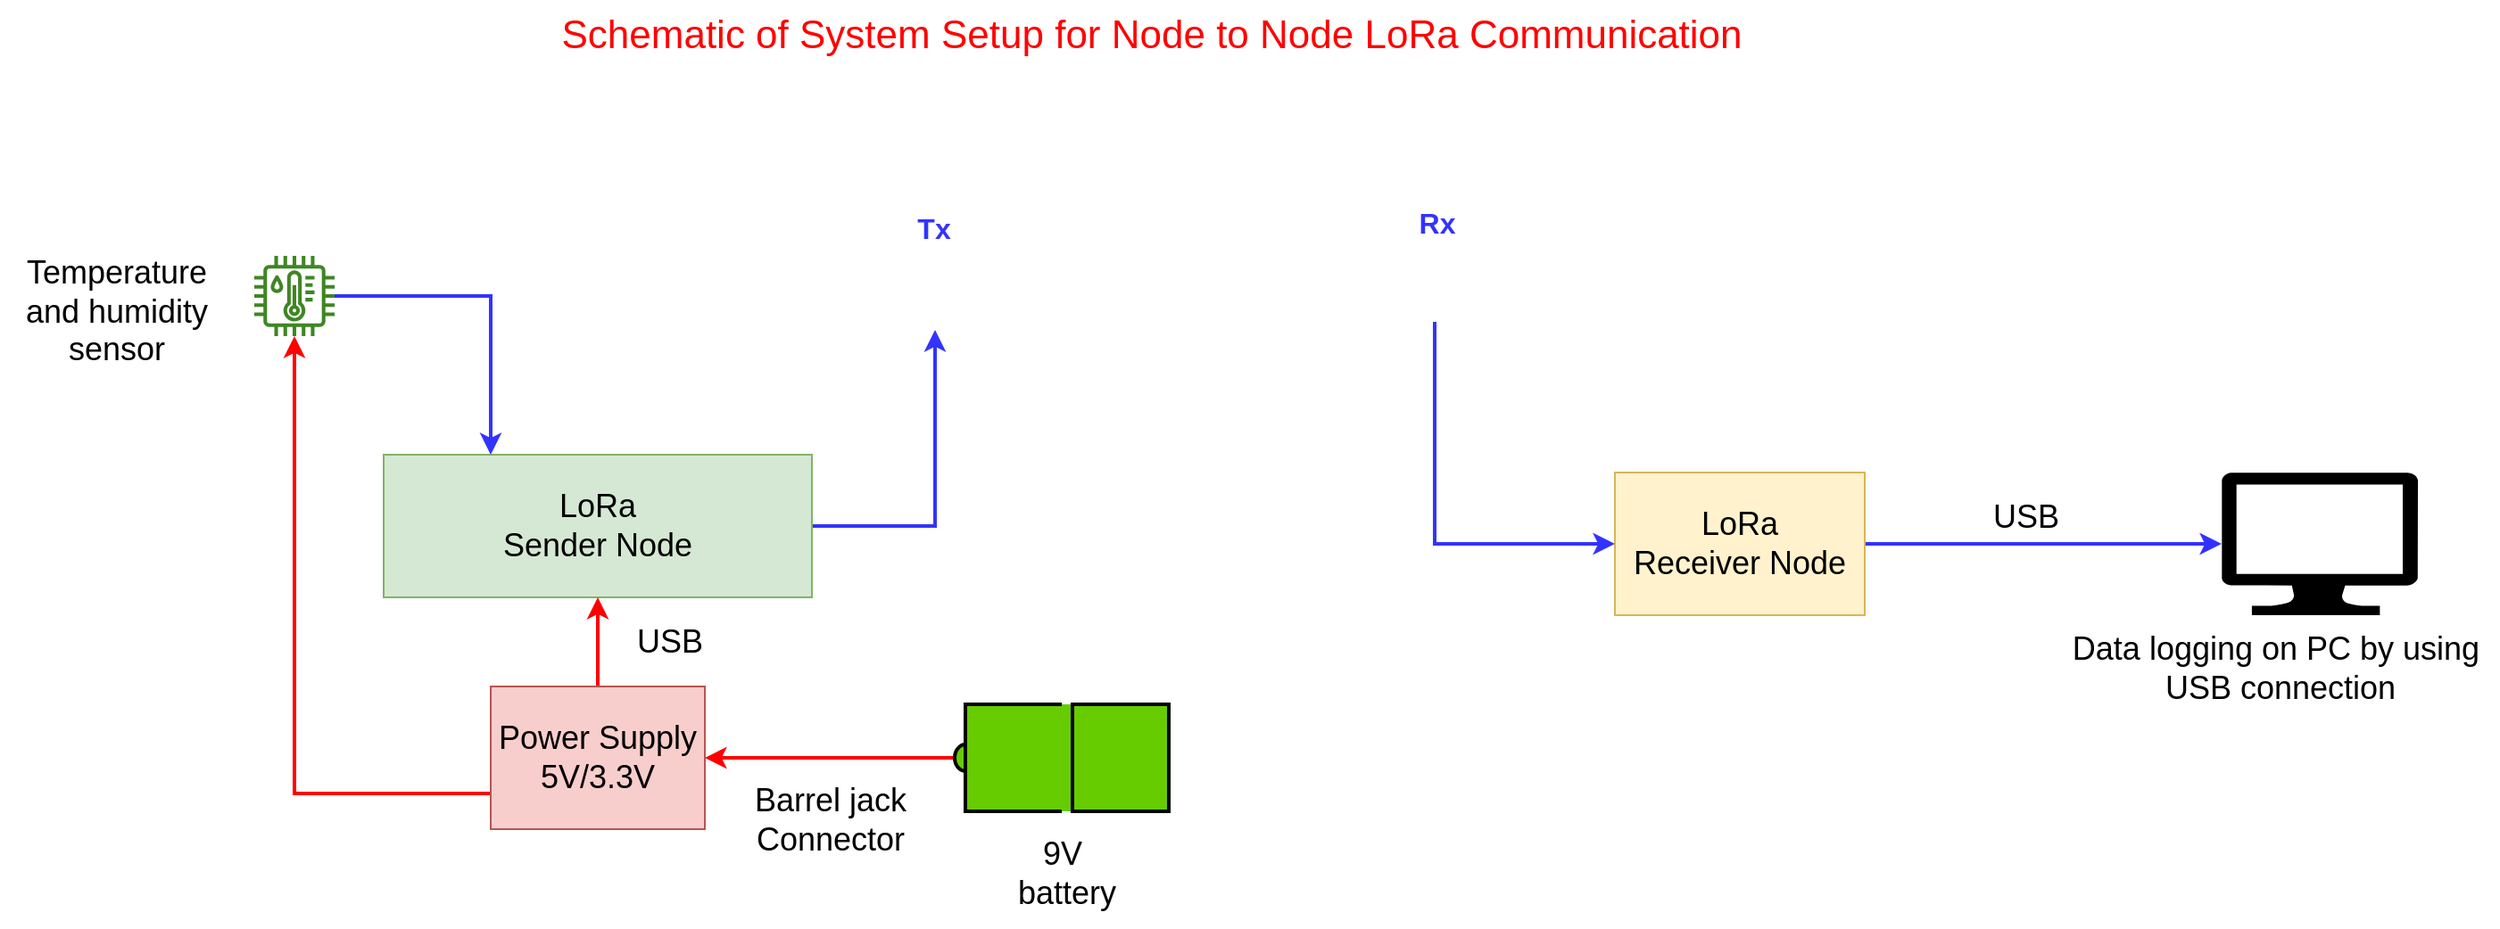 <mxfile version="20.8.14" type="device"><diagram name="Page-1" id="C6RpoDtbnwmSUusJoTN3"><mxGraphModel dx="1274" dy="702" grid="1" gridSize="10" guides="1" tooltips="1" connect="1" arrows="1" fold="1" page="1" pageScale="1" pageWidth="1654" pageHeight="1169" math="0" shadow="0"><root><mxCell id="0"/><mxCell id="1" parent="0"/><mxCell id="SI6pga7pAs0zGETUZ2qe-1" style="edgeStyle=orthogonalEdgeStyle;rounded=0;orthogonalLoop=1;jettySize=auto;html=1;exitX=1;exitY=0.5;exitDx=0;exitDy=0;entryX=0.5;entryY=1;entryDx=0;entryDy=0;strokeColor=#3333FF;strokeWidth=2;" edge="1" parent="1" source="SI6pga7pAs0zGETUZ2qe-2" target="SI6pga7pAs0zGETUZ2qe-8"><mxGeometry relative="1" as="geometry"/></mxCell><mxCell id="SI6pga7pAs0zGETUZ2qe-2" value="&lt;div style=&quot;font-size: 18px;&quot;&gt;&lt;font style=&quot;font-size: 18px;&quot;&gt;LoRa &lt;br&gt;&lt;/font&gt;&lt;/div&gt;&lt;div style=&quot;font-size: 18px;&quot;&gt;&lt;font style=&quot;font-size: 18px;&quot;&gt;Sender Node&lt;/font&gt;&lt;/div&gt;" style="rounded=0;whiteSpace=wrap;html=1;fillColor=#d5e8d4;strokeColor=#82b366;" vertex="1" parent="1"><mxGeometry x="230" y="310" width="240" height="80" as="geometry"/></mxCell><mxCell id="SI6pga7pAs0zGETUZ2qe-3" style="edgeStyle=orthogonalEdgeStyle;rounded=0;orthogonalLoop=1;jettySize=auto;html=1;exitX=1;exitY=0.5;exitDx=0;exitDy=0;entryX=0;entryY=0.5;entryDx=0;entryDy=0;entryPerimeter=0;strokeColor=#3333FF;fontSize=16;strokeWidth=2;" edge="1" parent="1" source="SI6pga7pAs0zGETUZ2qe-4" target="SI6pga7pAs0zGETUZ2qe-5"><mxGeometry relative="1" as="geometry"/></mxCell><mxCell id="SI6pga7pAs0zGETUZ2qe-4" value="&lt;div style=&quot;font-size: 18px;&quot;&gt;&lt;font style=&quot;font-size: 18px;&quot;&gt;LoRa&lt;br&gt;&lt;/font&gt;&lt;/div&gt;&lt;div style=&quot;font-size: 18px;&quot;&gt;&lt;font style=&quot;font-size: 18px;&quot;&gt;Receiver Node&lt;/font&gt;&lt;/div&gt;" style="rounded=0;whiteSpace=wrap;html=1;fillColor=#fff2cc;strokeColor=#d6b656;" vertex="1" parent="1"><mxGeometry x="920" y="320" width="140" height="80" as="geometry"/></mxCell><mxCell id="SI6pga7pAs0zGETUZ2qe-5" value="" style="verticalLabelPosition=bottom;html=1;verticalAlign=top;align=center;strokeColor=none;fillColor=#000000;shape=mxgraph.azure.computer;pointerEvents=1;" vertex="1" parent="1"><mxGeometry x="1260" y="320" width="110" height="80" as="geometry"/></mxCell><mxCell id="SI6pga7pAs0zGETUZ2qe-6" style="edgeStyle=orthogonalEdgeStyle;rounded=0;orthogonalLoop=1;jettySize=auto;html=1;entryX=0.25;entryY=0;entryDx=0;entryDy=0;strokeColor=#3333FF;fontSize=16;strokeWidth=2;" edge="1" parent="1" source="SI6pga7pAs0zGETUZ2qe-7" target="SI6pga7pAs0zGETUZ2qe-2"><mxGeometry relative="1" as="geometry"/></mxCell><mxCell id="SI6pga7pAs0zGETUZ2qe-7" value="" style="sketch=0;outlineConnect=0;fontColor=#232F3E;gradientColor=none;fillColor=#3F8624;strokeColor=none;dashed=0;verticalLabelPosition=bottom;verticalAlign=top;align=center;html=1;fontSize=12;fontStyle=0;aspect=fixed;pointerEvents=1;shape=mxgraph.aws4.iot_thing_temperature_humidity_sensor;" vertex="1" parent="1"><mxGeometry x="157.5" y="198.5" width="45" height="45" as="geometry"/></mxCell><mxCell id="SI6pga7pAs0zGETUZ2qe-8" value="" style="shape=image;html=1;verticalAlign=top;verticalLabelPosition=bottom;labelBackgroundColor=#ffffff;imageAspect=0;aspect=fixed;image=https://cdn0.iconfinder.com/data/icons/google-material-design-3-0/48/ic_settings_input_antenna_48px-128.png" vertex="1" parent="1"><mxGeometry x="520" y="202" width="38" height="38" as="geometry"/></mxCell><mxCell id="SI6pga7pAs0zGETUZ2qe-9" style="edgeStyle=orthogonalEdgeStyle;rounded=0;orthogonalLoop=1;jettySize=auto;html=1;exitX=0;exitY=0.75;exitDx=0;exitDy=0;strokeColor=#FF0000;strokeWidth=2;" edge="1" parent="1" source="SI6pga7pAs0zGETUZ2qe-11" target="SI6pga7pAs0zGETUZ2qe-7"><mxGeometry relative="1" as="geometry"/></mxCell><mxCell id="SI6pga7pAs0zGETUZ2qe-10" style="edgeStyle=orthogonalEdgeStyle;rounded=0;orthogonalLoop=1;jettySize=auto;html=1;exitX=0.5;exitY=0;exitDx=0;exitDy=0;entryX=0.5;entryY=1;entryDx=0;entryDy=0;strokeColor=#FF0000;fontSize=16;strokeWidth=2;" edge="1" parent="1" source="SI6pga7pAs0zGETUZ2qe-11" target="SI6pga7pAs0zGETUZ2qe-2"><mxGeometry relative="1" as="geometry"/></mxCell><mxCell id="SI6pga7pAs0zGETUZ2qe-11" value="&lt;div style=&quot;font-size: 18px;&quot;&gt;&lt;font style=&quot;font-size: 18px;&quot;&gt;Power Supply&lt;/font&gt;&lt;/div&gt;&lt;div style=&quot;font-size: 18px;&quot;&gt;&lt;font style=&quot;font-size: 18px;&quot;&gt;5V/3.3V&lt;br&gt;&lt;/font&gt;&lt;/div&gt;" style="rounded=0;whiteSpace=wrap;html=1;fillColor=#f8cecc;strokeColor=#b85450;" vertex="1" parent="1"><mxGeometry x="290" y="440" width="120" height="80" as="geometry"/></mxCell><mxCell id="SI6pga7pAs0zGETUZ2qe-12" value="&lt;div style=&quot;font-size: 18px;&quot;&gt;&lt;font style=&quot;font-size: 18px;&quot;&gt;9V &lt;br&gt;&lt;/font&gt;&lt;/div&gt;&lt;div style=&quot;font-size: 18px;&quot;&gt;&lt;font style=&quot;font-size: 18px;&quot;&gt;&amp;nbsp;battery&lt;br&gt;&lt;/font&gt;&lt;/div&gt;" style="text;html=1;align=center;verticalAlign=middle;resizable=0;points=[];autosize=1;strokeColor=none;fillColor=none;" vertex="1" parent="1"><mxGeometry x="570" y="515" width="80" height="60" as="geometry"/></mxCell><mxCell id="SI6pga7pAs0zGETUZ2qe-13" style="edgeStyle=orthogonalEdgeStyle;rounded=0;orthogonalLoop=1;jettySize=auto;html=1;exitX=0.5;exitY=1;exitDx=0;exitDy=0;entryX=0;entryY=0.5;entryDx=0;entryDy=0;strokeColor=#3333FF;strokeWidth=2;" edge="1" parent="1" source="SI6pga7pAs0zGETUZ2qe-14" target="SI6pga7pAs0zGETUZ2qe-4"><mxGeometry relative="1" as="geometry"/></mxCell><mxCell id="SI6pga7pAs0zGETUZ2qe-14" value="" style="shape=image;html=1;verticalAlign=top;verticalLabelPosition=bottom;labelBackgroundColor=#ffffff;imageAspect=0;aspect=fixed;image=https://cdn0.iconfinder.com/data/icons/google-material-design-3-0/48/ic_settings_input_antenna_48px-128.png" vertex="1" parent="1"><mxGeometry x="800" y="197.5" width="38" height="38" as="geometry"/></mxCell><mxCell id="SI6pga7pAs0zGETUZ2qe-15" value="&lt;font style=&quot;font-size: 18px;&quot;&gt;USB&lt;/font&gt;" style="text;html=1;align=center;verticalAlign=middle;resizable=0;points=[];autosize=1;strokeColor=none;fillColor=none;fontSize=16;strokeWidth=2;" vertex="1" parent="1"><mxGeometry x="360" y="395" width="60" height="40" as="geometry"/></mxCell><mxCell id="SI6pga7pAs0zGETUZ2qe-16" value="&lt;font style=&quot;font-size: 18px;&quot;&gt;USB&lt;/font&gt;" style="text;html=1;align=center;verticalAlign=middle;resizable=0;points=[];autosize=1;strokeColor=none;fillColor=none;fontSize=16;" vertex="1" parent="1"><mxGeometry x="1120" y="325" width="60" height="40" as="geometry"/></mxCell><mxCell id="SI6pga7pAs0zGETUZ2qe-17" value="&lt;div style=&quot;font-size: 18px;&quot;&gt;&lt;font style=&quot;font-size: 18px;&quot;&gt;Barrel jack&lt;/font&gt;&lt;/div&gt;&lt;div style=&quot;font-size: 18px;&quot;&gt;&lt;font style=&quot;font-size: 18px;&quot;&gt;Connector&lt;br&gt;&lt;/font&gt;&lt;/div&gt;" style="text;html=1;align=center;verticalAlign=middle;resizable=0;points=[];autosize=1;strokeColor=none;fillColor=none;fontSize=16;" vertex="1" parent="1"><mxGeometry x="425" y="485" width="110" height="60" as="geometry"/></mxCell><mxCell id="SI6pga7pAs0zGETUZ2qe-18" value="&lt;div style=&quot;font-size: 18px;&quot;&gt;&lt;font style=&quot;font-size: 18px;&quot;&gt;Temperature &lt;br&gt;&lt;/font&gt;&lt;/div&gt;&lt;div style=&quot;font-size: 18px;&quot;&gt;&lt;font style=&quot;font-size: 18px;&quot;&gt;and humidity &lt;br&gt;&lt;/font&gt;&lt;/div&gt;&lt;div style=&quot;font-size: 18px;&quot;&gt;&lt;font style=&quot;font-size: 18px;&quot;&gt;sensor&lt;/font&gt;&lt;/div&gt;" style="text;html=1;align=center;verticalAlign=middle;resizable=0;points=[];autosize=1;strokeColor=none;fillColor=none;fontSize=16;" vertex="1" parent="1"><mxGeometry x="15" y="190" width="130" height="80" as="geometry"/></mxCell><mxCell id="SI6pga7pAs0zGETUZ2qe-19" value="&lt;b&gt;&lt;font color=&quot;#3333FF&quot;&gt;Tx&lt;/font&gt;&lt;/b&gt;" style="text;html=1;align=center;verticalAlign=middle;resizable=0;points=[];autosize=1;strokeColor=none;fillColor=none;fontSize=16;" vertex="1" parent="1"><mxGeometry x="518" y="167.5" width="40" height="30" as="geometry"/></mxCell><mxCell id="SI6pga7pAs0zGETUZ2qe-20" value="&lt;font color=&quot;#3333FF&quot;&gt;&lt;b&gt;Rx&lt;/b&gt;&lt;/font&gt;" style="text;html=1;align=center;verticalAlign=middle;resizable=0;points=[];autosize=1;strokeColor=none;fillColor=none;fontSize=16;" vertex="1" parent="1"><mxGeometry x="800" y="165" width="40" height="30" as="geometry"/></mxCell><mxCell id="SI6pga7pAs0zGETUZ2qe-21" value="&lt;div style=&quot;font-size: 18px;&quot;&gt;&lt;font style=&quot;font-size: 18px;&quot;&gt;Data logging on PC by using &lt;br&gt;&lt;/font&gt;&lt;/div&gt;&lt;div style=&quot;font-size: 18px;&quot;&gt;&lt;font style=&quot;font-size: 18px;&quot;&gt;&amp;nbsp;USB connection &lt;/font&gt;&lt;/div&gt;" style="text;html=1;align=center;verticalAlign=middle;resizable=0;points=[];autosize=1;strokeColor=none;fillColor=none;fontSize=16;" vertex="1" parent="1"><mxGeometry x="1165" y="400" width="250" height="60" as="geometry"/></mxCell><mxCell id="SI6pga7pAs0zGETUZ2qe-22" value="&lt;font style=&quot;font-size: 22px;&quot; color=&quot;#FF0000&quot;&gt;Schematic of System Setup for Node to Node LoRa Communication&lt;/font&gt;" style="text;html=1;align=center;verticalAlign=middle;resizable=0;points=[];autosize=1;strokeColor=none;fillColor=none;fontSize=16;" vertex="1" parent="1"><mxGeometry x="315" y="55" width="690" height="40" as="geometry"/></mxCell><mxCell id="SI6pga7pAs0zGETUZ2qe-23" style="edgeStyle=orthogonalEdgeStyle;rounded=0;orthogonalLoop=1;jettySize=auto;html=1;entryX=1;entryY=0.5;entryDx=0;entryDy=0;strokeColor=#FF0000;strokeWidth=2;" edge="1" parent="1" source="SI6pga7pAs0zGETUZ2qe-24" target="SI6pga7pAs0zGETUZ2qe-11"><mxGeometry relative="1" as="geometry"/></mxCell><mxCell id="SI6pga7pAs0zGETUZ2qe-24" value="" style="html=1;verticalLabelPosition=bottom;align=center;labelBackgroundColor=#ffffff;verticalAlign=top;strokeWidth=2;strokeColor=#000000;shadow=0;dashed=0;shape=mxgraph.ios7.icons.battery;direction=west;fillColor=#66CC00;" vertex="1" parent="1"><mxGeometry x="550" y="450" width="120" height="60" as="geometry"/></mxCell></root></mxGraphModel></diagram></mxfile>